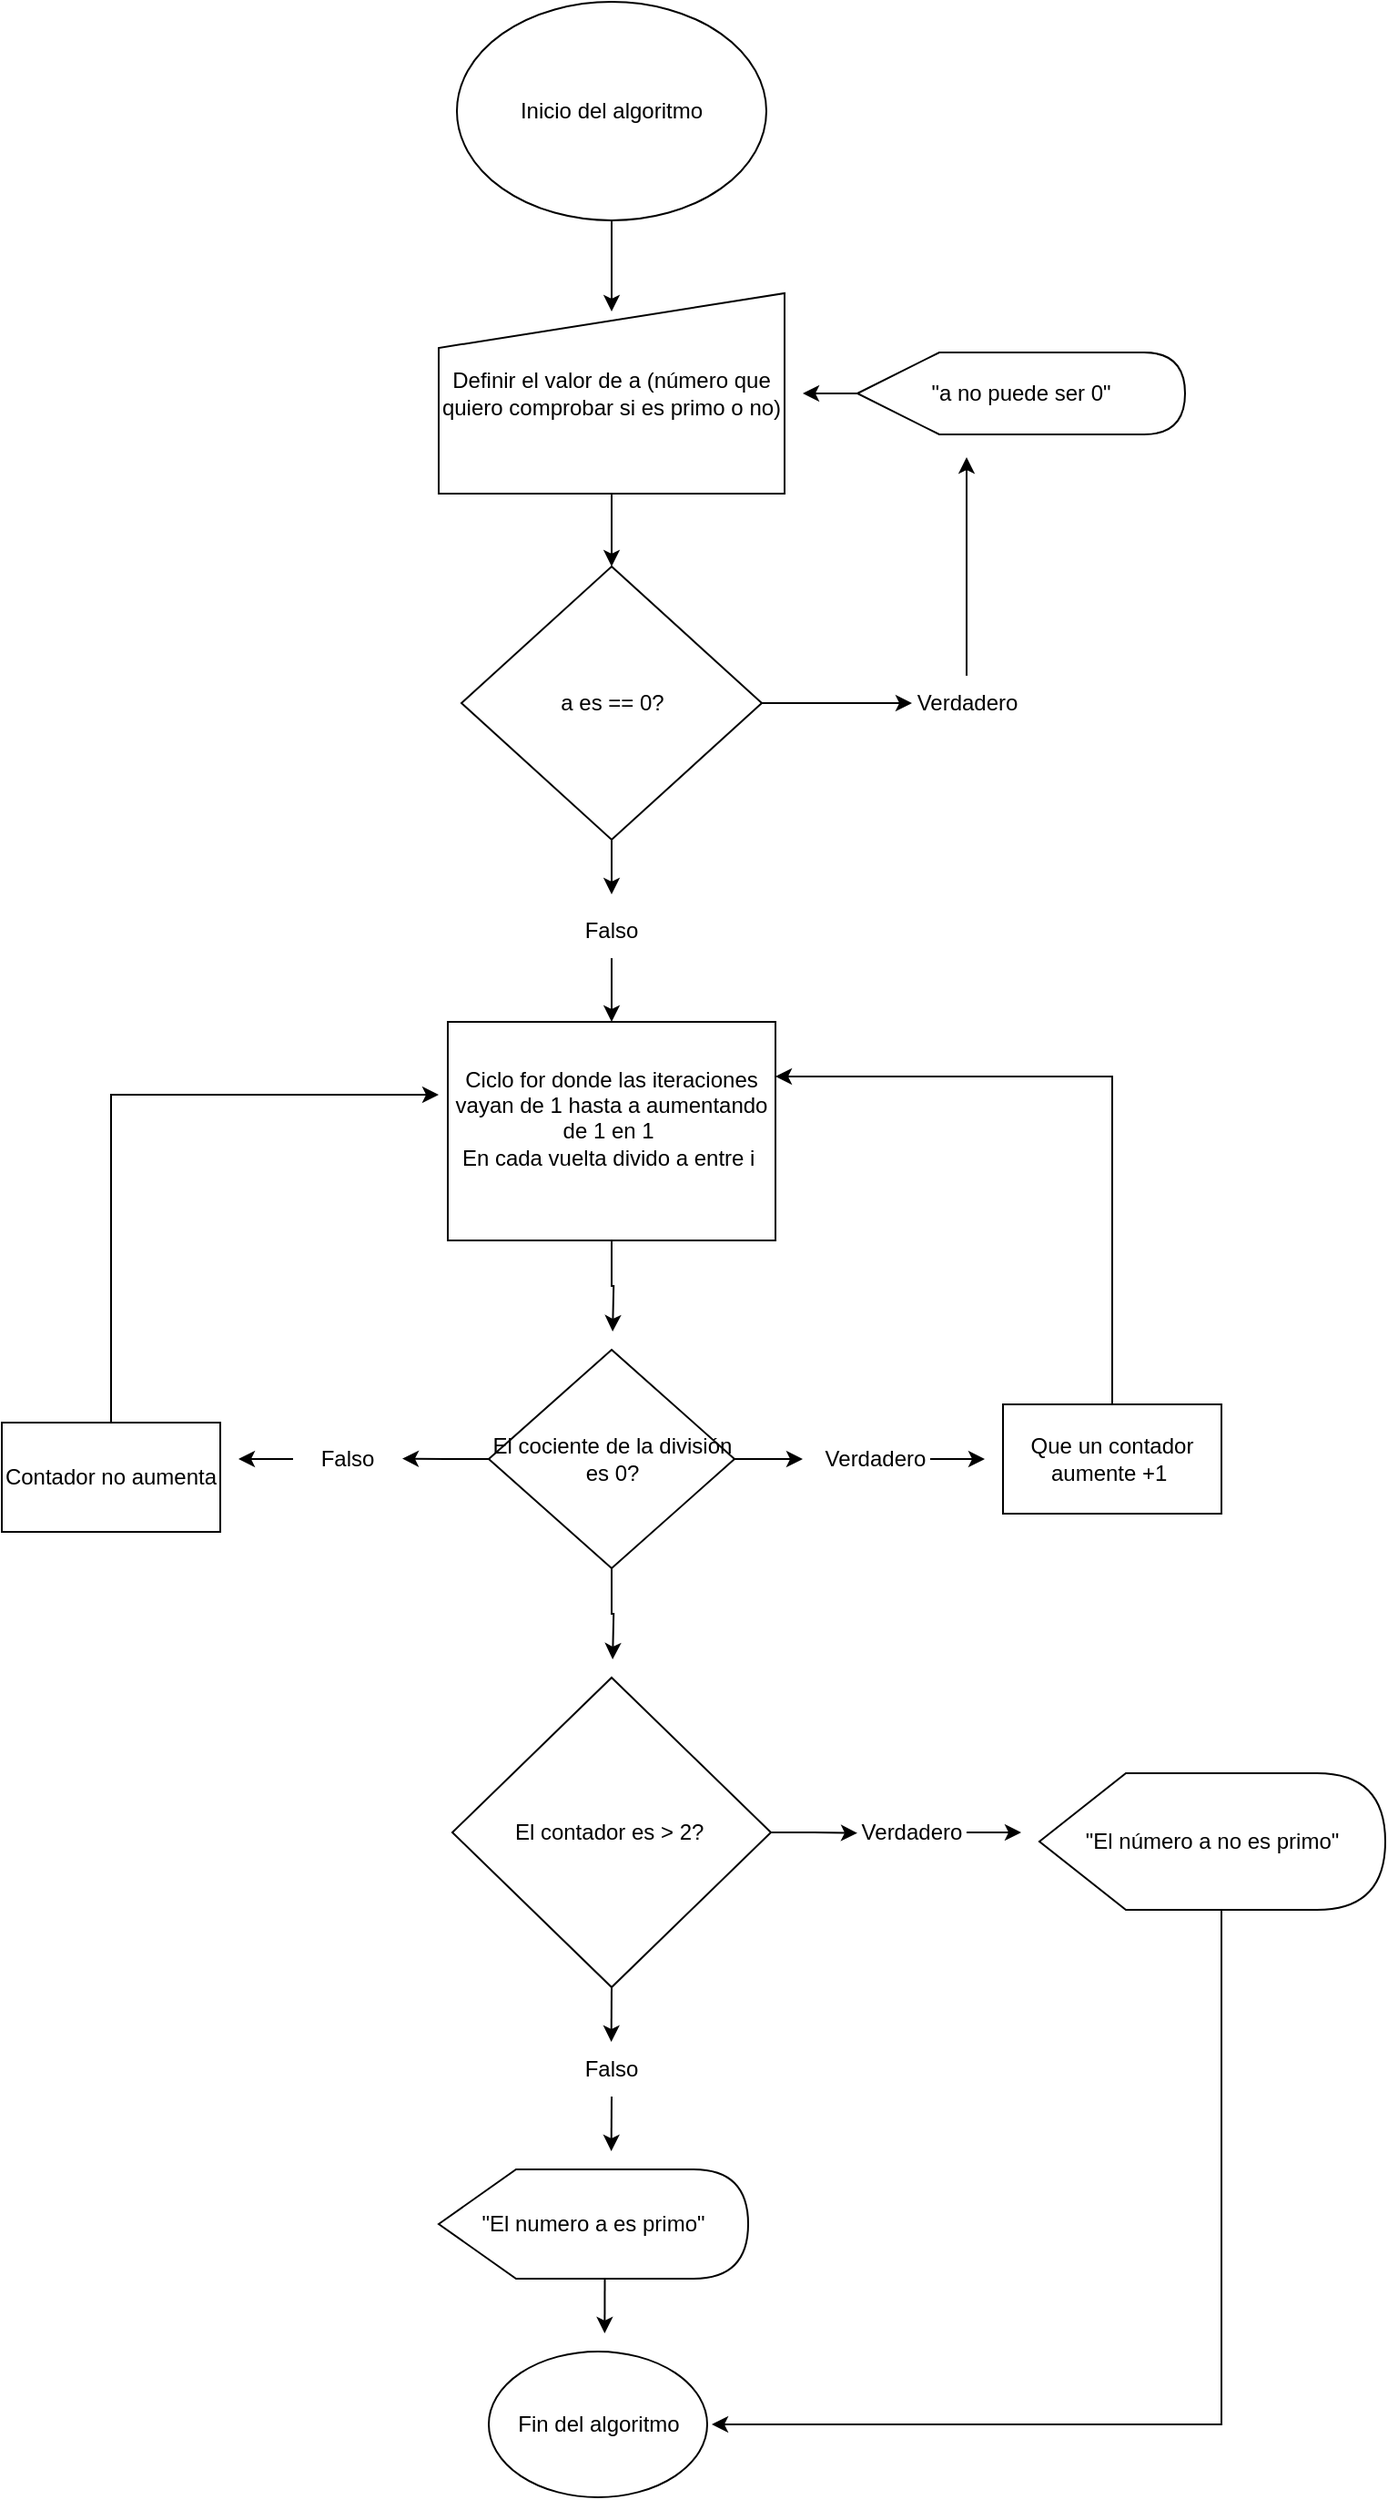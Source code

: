 <mxfile version="24.7.5">
  <diagram name="Page-1" id="9OH-f8QcrO27egLnzIiv">
    <mxGraphModel dx="1272" dy="969" grid="1" gridSize="10" guides="1" tooltips="1" connect="1" arrows="1" fold="1" page="1" pageScale="1" pageWidth="850" pageHeight="1100" math="0" shadow="0">
      <root>
        <mxCell id="0" />
        <mxCell id="1" parent="0" />
        <mxCell id="F7Ld610Mg1t6K5wbmobx-2" style="edgeStyle=orthogonalEdgeStyle;rounded=0;orthogonalLoop=1;jettySize=auto;html=1;exitX=0.5;exitY=1;exitDx=0;exitDy=0;" edge="1" parent="1" source="F7Ld610Mg1t6K5wbmobx-1">
          <mxGeometry relative="1" as="geometry">
            <mxPoint x="405" y="210" as="targetPoint" />
          </mxGeometry>
        </mxCell>
        <mxCell id="F7Ld610Mg1t6K5wbmobx-1" value="Inicio del algoritmo" style="ellipse;whiteSpace=wrap;html=1;" vertex="1" parent="1">
          <mxGeometry x="320" y="40" width="170" height="120" as="geometry" />
        </mxCell>
        <mxCell id="F7Ld610Mg1t6K5wbmobx-4" style="edgeStyle=orthogonalEdgeStyle;rounded=0;orthogonalLoop=1;jettySize=auto;html=1;exitX=0.5;exitY=1;exitDx=0;exitDy=0;" edge="1" parent="1" source="F7Ld610Mg1t6K5wbmobx-3">
          <mxGeometry relative="1" as="geometry">
            <mxPoint x="405" y="350" as="targetPoint" />
          </mxGeometry>
        </mxCell>
        <mxCell id="F7Ld610Mg1t6K5wbmobx-3" value="Definir el valor de a (número que quiero comprobar si es primo o no)" style="shape=manualInput;whiteSpace=wrap;html=1;" vertex="1" parent="1">
          <mxGeometry x="310" y="200" width="190" height="110" as="geometry" />
        </mxCell>
        <mxCell id="F7Ld610Mg1t6K5wbmobx-7" style="edgeStyle=orthogonalEdgeStyle;rounded=0;orthogonalLoop=1;jettySize=auto;html=1;exitX=1;exitY=0.5;exitDx=0;exitDy=0;" edge="1" parent="1" source="F7Ld610Mg1t6K5wbmobx-5">
          <mxGeometry relative="1" as="geometry">
            <mxPoint x="570" y="425" as="targetPoint" />
          </mxGeometry>
        </mxCell>
        <mxCell id="F7Ld610Mg1t6K5wbmobx-12" style="edgeStyle=orthogonalEdgeStyle;rounded=0;orthogonalLoop=1;jettySize=auto;html=1;exitX=0.5;exitY=1;exitDx=0;exitDy=0;" edge="1" parent="1" source="F7Ld610Mg1t6K5wbmobx-5">
          <mxGeometry relative="1" as="geometry">
            <mxPoint x="405" y="530" as="targetPoint" />
          </mxGeometry>
        </mxCell>
        <mxCell id="F7Ld610Mg1t6K5wbmobx-5" value="a es == 0?" style="rhombus;whiteSpace=wrap;html=1;" vertex="1" parent="1">
          <mxGeometry x="322.5" y="350" width="165" height="150" as="geometry" />
        </mxCell>
        <mxCell id="F7Ld610Mg1t6K5wbmobx-9" style="edgeStyle=orthogonalEdgeStyle;rounded=0;orthogonalLoop=1;jettySize=auto;html=1;" edge="1" parent="1" source="F7Ld610Mg1t6K5wbmobx-8">
          <mxGeometry relative="1" as="geometry">
            <mxPoint x="600" y="290" as="targetPoint" />
          </mxGeometry>
        </mxCell>
        <mxCell id="F7Ld610Mg1t6K5wbmobx-8" value="Verdadero" style="text;html=1;align=center;verticalAlign=middle;resizable=0;points=[];autosize=1;strokeColor=none;fillColor=none;" vertex="1" parent="1">
          <mxGeometry x="560" y="410" width="80" height="30" as="geometry" />
        </mxCell>
        <mxCell id="F7Ld610Mg1t6K5wbmobx-11" style="edgeStyle=orthogonalEdgeStyle;rounded=0;orthogonalLoop=1;jettySize=auto;html=1;exitX=0;exitY=0.5;exitDx=0;exitDy=0;exitPerimeter=0;" edge="1" parent="1" source="F7Ld610Mg1t6K5wbmobx-10">
          <mxGeometry relative="1" as="geometry">
            <mxPoint x="510" y="255" as="targetPoint" />
          </mxGeometry>
        </mxCell>
        <mxCell id="F7Ld610Mg1t6K5wbmobx-10" value="&quot;a no puede ser 0&quot;" style="shape=display;whiteSpace=wrap;html=1;" vertex="1" parent="1">
          <mxGeometry x="540" y="232.5" width="180" height="45" as="geometry" />
        </mxCell>
        <mxCell id="F7Ld610Mg1t6K5wbmobx-14" style="edgeStyle=orthogonalEdgeStyle;rounded=0;orthogonalLoop=1;jettySize=auto;html=1;exitX=0.5;exitY=1;exitDx=0;exitDy=0;" edge="1" parent="1" source="F7Ld610Mg1t6K5wbmobx-13">
          <mxGeometry relative="1" as="geometry">
            <mxPoint x="405" y="600" as="targetPoint" />
          </mxGeometry>
        </mxCell>
        <mxCell id="F7Ld610Mg1t6K5wbmobx-13" value="Falso" style="text;html=1;align=center;verticalAlign=middle;whiteSpace=wrap;rounded=0;" vertex="1" parent="1">
          <mxGeometry x="375" y="535" width="60" height="30" as="geometry" />
        </mxCell>
        <mxCell id="F7Ld610Mg1t6K5wbmobx-16" style="edgeStyle=orthogonalEdgeStyle;rounded=0;orthogonalLoop=1;jettySize=auto;html=1;exitX=0.5;exitY=1;exitDx=0;exitDy=0;" edge="1" parent="1" source="F7Ld610Mg1t6K5wbmobx-15">
          <mxGeometry relative="1" as="geometry">
            <mxPoint x="405.556" y="770" as="targetPoint" />
          </mxGeometry>
        </mxCell>
        <mxCell id="F7Ld610Mg1t6K5wbmobx-15" value="Ciclo for donde las iteraciones vayan de 1 hasta a aumentando de 1 en 1&amp;nbsp;&lt;div&gt;En cada vuelta divido a entre i&amp;nbsp;&lt;/div&gt;&lt;div&gt;&lt;br&gt;&lt;/div&gt;" style="rounded=0;whiteSpace=wrap;html=1;" vertex="1" parent="1">
          <mxGeometry x="315" y="600" width="180" height="120" as="geometry" />
        </mxCell>
        <mxCell id="F7Ld610Mg1t6K5wbmobx-18" style="edgeStyle=orthogonalEdgeStyle;rounded=0;orthogonalLoop=1;jettySize=auto;html=1;exitX=0;exitY=0.5;exitDx=0;exitDy=0;" edge="1" parent="1" source="F7Ld610Mg1t6K5wbmobx-17">
          <mxGeometry relative="1" as="geometry">
            <mxPoint x="290" y="839.778" as="targetPoint" />
          </mxGeometry>
        </mxCell>
        <mxCell id="F7Ld610Mg1t6K5wbmobx-19" style="edgeStyle=orthogonalEdgeStyle;rounded=0;orthogonalLoop=1;jettySize=auto;html=1;exitX=1;exitY=0.5;exitDx=0;exitDy=0;" edge="1" parent="1" source="F7Ld610Mg1t6K5wbmobx-17">
          <mxGeometry relative="1" as="geometry">
            <mxPoint x="510" y="839.778" as="targetPoint" />
          </mxGeometry>
        </mxCell>
        <mxCell id="F7Ld610Mg1t6K5wbmobx-26" style="edgeStyle=orthogonalEdgeStyle;rounded=0;orthogonalLoop=1;jettySize=auto;html=1;exitX=0.5;exitY=1;exitDx=0;exitDy=0;" edge="1" parent="1" source="F7Ld610Mg1t6K5wbmobx-17">
          <mxGeometry relative="1" as="geometry">
            <mxPoint x="405.556" y="950" as="targetPoint" />
          </mxGeometry>
        </mxCell>
        <mxCell id="F7Ld610Mg1t6K5wbmobx-17" value="El cociente de la división es 0?" style="rhombus;whiteSpace=wrap;html=1;" vertex="1" parent="1">
          <mxGeometry x="337.5" y="780" width="135" height="120" as="geometry" />
        </mxCell>
        <mxCell id="F7Ld610Mg1t6K5wbmobx-23" style="edgeStyle=orthogonalEdgeStyle;rounded=0;orthogonalLoop=1;jettySize=auto;html=1;exitX=1;exitY=0.5;exitDx=0;exitDy=0;" edge="1" parent="1" source="F7Ld610Mg1t6K5wbmobx-20">
          <mxGeometry relative="1" as="geometry">
            <mxPoint x="610" y="839.778" as="targetPoint" />
          </mxGeometry>
        </mxCell>
        <mxCell id="F7Ld610Mg1t6K5wbmobx-20" value="Verdadero" style="text;html=1;align=center;verticalAlign=middle;whiteSpace=wrap;rounded=0;" vertex="1" parent="1">
          <mxGeometry x="520" y="825" width="60" height="30" as="geometry" />
        </mxCell>
        <mxCell id="F7Ld610Mg1t6K5wbmobx-22" style="edgeStyle=orthogonalEdgeStyle;rounded=0;orthogonalLoop=1;jettySize=auto;html=1;exitX=0;exitY=0.5;exitDx=0;exitDy=0;" edge="1" parent="1" source="F7Ld610Mg1t6K5wbmobx-21">
          <mxGeometry relative="1" as="geometry">
            <mxPoint x="200" y="839.778" as="targetPoint" />
          </mxGeometry>
        </mxCell>
        <mxCell id="F7Ld610Mg1t6K5wbmobx-21" value="Falso" style="text;html=1;align=center;verticalAlign=middle;whiteSpace=wrap;rounded=0;" vertex="1" parent="1">
          <mxGeometry x="230" y="825" width="60" height="30" as="geometry" />
        </mxCell>
        <mxCell id="F7Ld610Mg1t6K5wbmobx-36" style="edgeStyle=orthogonalEdgeStyle;rounded=0;orthogonalLoop=1;jettySize=auto;html=1;exitX=0.5;exitY=0;exitDx=0;exitDy=0;" edge="1" parent="1" source="F7Ld610Mg1t6K5wbmobx-24">
          <mxGeometry relative="1" as="geometry">
            <mxPoint x="310" y="640" as="targetPoint" />
            <Array as="points">
              <mxPoint x="130" y="640" />
            </Array>
          </mxGeometry>
        </mxCell>
        <mxCell id="F7Ld610Mg1t6K5wbmobx-24" value="Contador no aumenta" style="rounded=0;whiteSpace=wrap;html=1;" vertex="1" parent="1">
          <mxGeometry x="70" y="820" width="120" height="60" as="geometry" />
        </mxCell>
        <mxCell id="F7Ld610Mg1t6K5wbmobx-37" style="edgeStyle=none;rounded=0;orthogonalLoop=1;jettySize=auto;html=1;exitX=0.5;exitY=0;exitDx=0;exitDy=0;entryX=1;entryY=0.25;entryDx=0;entryDy=0;" edge="1" parent="1" source="F7Ld610Mg1t6K5wbmobx-25" target="F7Ld610Mg1t6K5wbmobx-15">
          <mxGeometry relative="1" as="geometry">
            <mxPoint x="680" y="630" as="targetPoint" />
            <Array as="points">
              <mxPoint x="680" y="630" />
            </Array>
          </mxGeometry>
        </mxCell>
        <mxCell id="F7Ld610Mg1t6K5wbmobx-25" value="Que un contador aumente +1&amp;nbsp;" style="rounded=0;whiteSpace=wrap;html=1;" vertex="1" parent="1">
          <mxGeometry x="620" y="810" width="120" height="60" as="geometry" />
        </mxCell>
        <mxCell id="F7Ld610Mg1t6K5wbmobx-29" style="edgeStyle=orthogonalEdgeStyle;rounded=0;orthogonalLoop=1;jettySize=auto;html=1;exitX=1;exitY=0.5;exitDx=0;exitDy=0;" edge="1" parent="1" source="F7Ld610Mg1t6K5wbmobx-27">
          <mxGeometry relative="1" as="geometry">
            <mxPoint x="540" y="1045.333" as="targetPoint" />
          </mxGeometry>
        </mxCell>
        <mxCell id="F7Ld610Mg1t6K5wbmobx-43" style="edgeStyle=none;rounded=0;orthogonalLoop=1;jettySize=auto;html=1;exitX=0.5;exitY=1;exitDx=0;exitDy=0;" edge="1" parent="1" source="F7Ld610Mg1t6K5wbmobx-27">
          <mxGeometry relative="1" as="geometry">
            <mxPoint x="404.818" y="1160" as="targetPoint" />
          </mxGeometry>
        </mxCell>
        <mxCell id="F7Ld610Mg1t6K5wbmobx-27" value="El contador es &amp;gt; 2?&amp;nbsp;" style="rhombus;whiteSpace=wrap;html=1;" vertex="1" parent="1">
          <mxGeometry x="317.5" y="960" width="175" height="170" as="geometry" />
        </mxCell>
        <mxCell id="F7Ld610Mg1t6K5wbmobx-33" style="edgeStyle=orthogonalEdgeStyle;rounded=0;orthogonalLoop=1;jettySize=auto;html=1;exitX=1;exitY=0.5;exitDx=0;exitDy=0;" edge="1" parent="1" source="F7Ld610Mg1t6K5wbmobx-30">
          <mxGeometry relative="1" as="geometry">
            <mxPoint x="630" y="1045.333" as="targetPoint" />
          </mxGeometry>
        </mxCell>
        <mxCell id="F7Ld610Mg1t6K5wbmobx-30" value="Verdadero" style="text;html=1;align=center;verticalAlign=middle;whiteSpace=wrap;rounded=0;" vertex="1" parent="1">
          <mxGeometry x="540" y="1030" width="60" height="30" as="geometry" />
        </mxCell>
        <mxCell id="F7Ld610Mg1t6K5wbmobx-44" style="edgeStyle=none;rounded=0;orthogonalLoop=1;jettySize=auto;html=1;exitX=0.5;exitY=1;exitDx=0;exitDy=0;" edge="1" parent="1" source="F7Ld610Mg1t6K5wbmobx-31">
          <mxGeometry relative="1" as="geometry">
            <mxPoint x="404.818" y="1220.0" as="targetPoint" />
          </mxGeometry>
        </mxCell>
        <mxCell id="F7Ld610Mg1t6K5wbmobx-31" value="Falso" style="text;html=1;align=center;verticalAlign=middle;whiteSpace=wrap;rounded=0;" vertex="1" parent="1">
          <mxGeometry x="375" y="1160" width="60" height="30" as="geometry" />
        </mxCell>
        <mxCell id="F7Ld610Mg1t6K5wbmobx-45" style="edgeStyle=none;rounded=0;orthogonalLoop=1;jettySize=auto;html=1;exitX=0;exitY=0;exitDx=91.25;exitDy=60.0;exitPerimeter=0;" edge="1" parent="1" source="F7Ld610Mg1t6K5wbmobx-34">
          <mxGeometry relative="1" as="geometry">
            <mxPoint x="401.182" y="1320.0" as="targetPoint" />
          </mxGeometry>
        </mxCell>
        <mxCell id="F7Ld610Mg1t6K5wbmobx-34" value="&quot;El numero a es primo&quot;" style="shape=display;whiteSpace=wrap;html=1;" vertex="1" parent="1">
          <mxGeometry x="310" y="1230" width="170" height="60" as="geometry" />
        </mxCell>
        <mxCell id="F7Ld610Mg1t6K5wbmobx-42" style="edgeStyle=none;rounded=0;orthogonalLoop=1;jettySize=auto;html=1;exitX=0;exitY=0;exitDx=100;exitDy=75;exitPerimeter=0;" edge="1" parent="1" source="F7Ld610Mg1t6K5wbmobx-35">
          <mxGeometry relative="1" as="geometry">
            <mxPoint x="460" y="1370" as="targetPoint" />
            <Array as="points">
              <mxPoint x="740" y="1370" />
            </Array>
          </mxGeometry>
        </mxCell>
        <mxCell id="F7Ld610Mg1t6K5wbmobx-35" value="&quot;El número a no es primo&quot;" style="shape=display;whiteSpace=wrap;html=1;" vertex="1" parent="1">
          <mxGeometry x="640" y="1012.5" width="190" height="75" as="geometry" />
        </mxCell>
        <mxCell id="F7Ld610Mg1t6K5wbmobx-41" value="Fin del algoritmo" style="ellipse;whiteSpace=wrap;html=1;" vertex="1" parent="1">
          <mxGeometry x="337.5" y="1330" width="120" height="80" as="geometry" />
        </mxCell>
      </root>
    </mxGraphModel>
  </diagram>
</mxfile>
